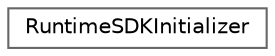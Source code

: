 digraph "Graphical Class Hierarchy"
{
 // LATEX_PDF_SIZE
  bgcolor="transparent";
  edge [fontname=Helvetica,fontsize=10,labelfontname=Helvetica,labelfontsize=10];
  node [fontname=Helvetica,fontsize=10,shape=box,height=0.2,width=0.4];
  rankdir="LR";
  Node0 [id="Node000000",label="RuntimeSDKInitializer",height=0.2,width=0.4,color="grey40", fillcolor="white", style="filled",URL="$class_runtime_s_d_k_initializer.html",tooltip=" "];
}
